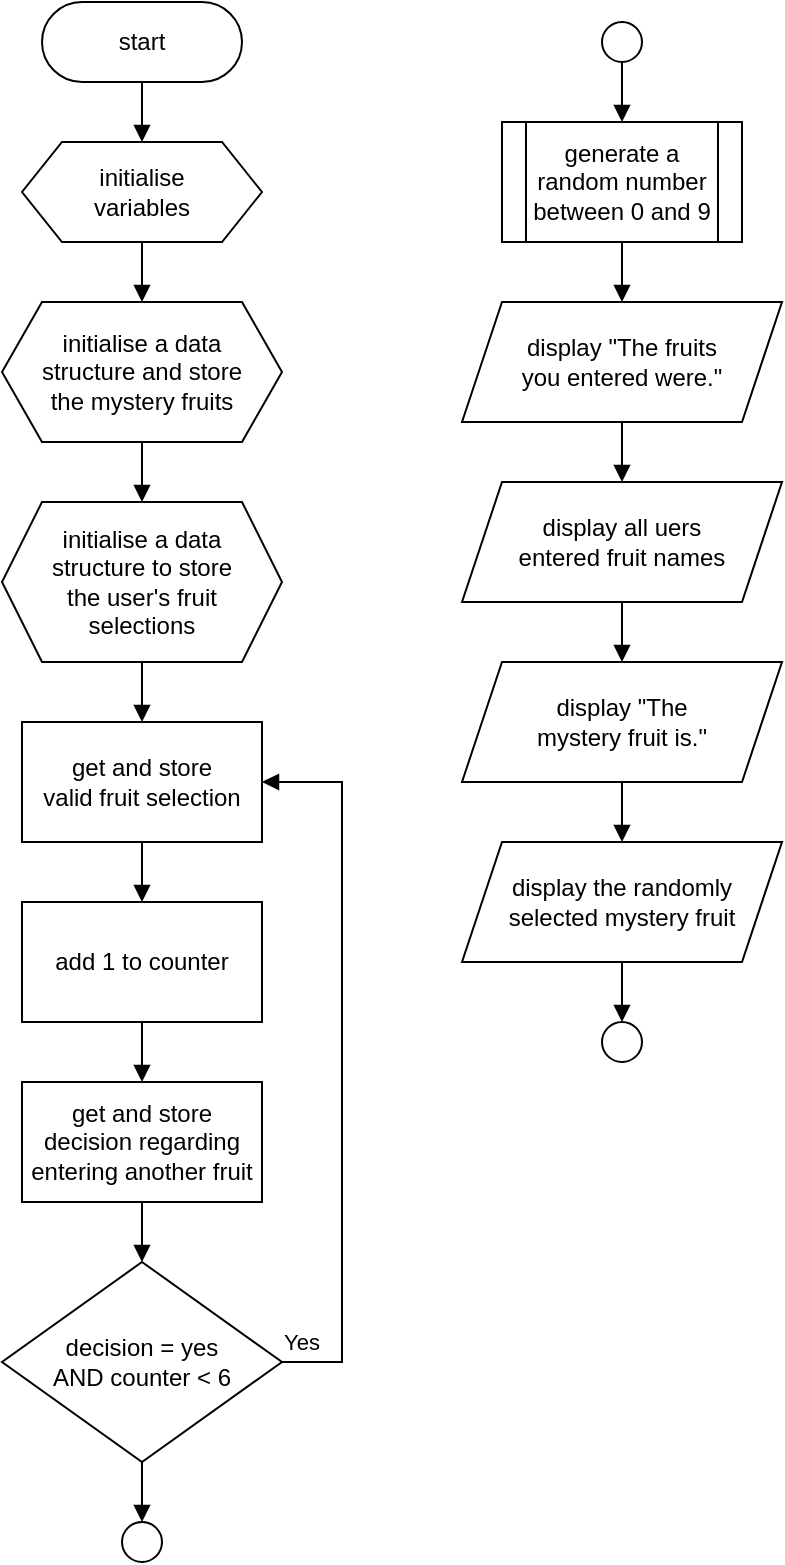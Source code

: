 <mxfile version="28.2.8" pages="3">
  <diagram id="UnCF6rD-unlMhEpgZadB" name="fc1">
    <mxGraphModel dx="874" dy="682" grid="1" gridSize="10" guides="1" tooltips="1" connect="1" arrows="1" fold="1" page="1" pageScale="1" pageWidth="827" pageHeight="1169" math="0" shadow="0">
      <root>
        <mxCell id="0" />
        <mxCell id="1" parent="0" />
        <mxCell id="a9hxufNLhdT7VvHR5Jhg-1" style="edgeStyle=orthogonalEdgeStyle;rounded=0;orthogonalLoop=1;jettySize=auto;html=1;exitX=0.5;exitY=1;exitDx=0;exitDy=0;entryX=0.5;entryY=0;entryDx=0;entryDy=0;endArrow=block;endFill=1;" edge="1" parent="1" source="SEFU3VxttO12UDObY1aq-1" target="SEFU3VxttO12UDObY1aq-2">
          <mxGeometry relative="1" as="geometry" />
        </mxCell>
        <mxCell id="SEFU3VxttO12UDObY1aq-1" value="start" style="rounded=1;whiteSpace=wrap;html=1;arcSize=50;" vertex="1" parent="1">
          <mxGeometry x="230" y="140" width="100" height="40" as="geometry" />
        </mxCell>
        <mxCell id="Og06lnaTqOTZz0ZLwlTL-1" style="edgeStyle=orthogonalEdgeStyle;rounded=0;orthogonalLoop=1;jettySize=auto;html=1;exitX=0.5;exitY=1;exitDx=0;exitDy=0;entryX=0.5;entryY=0;entryDx=0;entryDy=0;endArrow=block;endFill=1;" edge="1" parent="1" source="SEFU3VxttO12UDObY1aq-2" target="SEFU3VxttO12UDObY1aq-3">
          <mxGeometry relative="1" as="geometry" />
        </mxCell>
        <mxCell id="SEFU3VxttO12UDObY1aq-2" value="initialise&lt;div&gt;variables&lt;/div&gt;" style="shape=hexagon;perimeter=hexagonPerimeter2;whiteSpace=wrap;html=1;fixedSize=1;" vertex="1" parent="1">
          <mxGeometry x="220" y="210" width="120" height="50" as="geometry" />
        </mxCell>
        <mxCell id="Og06lnaTqOTZz0ZLwlTL-2" style="edgeStyle=orthogonalEdgeStyle;shape=connector;rounded=0;orthogonalLoop=1;jettySize=auto;html=1;exitX=0.5;exitY=1;exitDx=0;exitDy=0;entryX=0.5;entryY=0;entryDx=0;entryDy=0;strokeColor=default;align=center;verticalAlign=middle;fontFamily=Helvetica;fontSize=11;fontColor=default;labelBackgroundColor=default;endArrow=block;endFill=1;" edge="1" parent="1" source="SEFU3VxttO12UDObY1aq-3" target="SEFU3VxttO12UDObY1aq-4">
          <mxGeometry relative="1" as="geometry" />
        </mxCell>
        <mxCell id="SEFU3VxttO12UDObY1aq-3" value="initialise a data&lt;div&gt;structure and store&lt;/div&gt;&lt;div&gt;the mystery fruits&lt;/div&gt;" style="shape=hexagon;perimeter=hexagonPerimeter2;whiteSpace=wrap;html=1;fixedSize=1;" vertex="1" parent="1">
          <mxGeometry x="210" y="290" width="140" height="70" as="geometry" />
        </mxCell>
        <mxCell id="Og06lnaTqOTZz0ZLwlTL-3" style="edgeStyle=orthogonalEdgeStyle;shape=connector;rounded=0;orthogonalLoop=1;jettySize=auto;html=1;exitX=0.5;exitY=1;exitDx=0;exitDy=0;entryX=0.5;entryY=0;entryDx=0;entryDy=0;strokeColor=default;align=center;verticalAlign=middle;fontFamily=Helvetica;fontSize=11;fontColor=default;labelBackgroundColor=default;endArrow=block;endFill=1;" edge="1" parent="1" source="SEFU3VxttO12UDObY1aq-4" target="SEFU3VxttO12UDObY1aq-5">
          <mxGeometry relative="1" as="geometry" />
        </mxCell>
        <mxCell id="SEFU3VxttO12UDObY1aq-4" value="initialise a data&lt;div&gt;structure to store&lt;/div&gt;&lt;div&gt;the user&#39;s fruit&lt;/div&gt;&lt;div&gt;selections&lt;/div&gt;" style="shape=hexagon;perimeter=hexagonPerimeter2;whiteSpace=wrap;html=1;fixedSize=1;" vertex="1" parent="1">
          <mxGeometry x="210" y="390" width="140" height="80" as="geometry" />
        </mxCell>
        <mxCell id="Og06lnaTqOTZz0ZLwlTL-4" style="edgeStyle=orthogonalEdgeStyle;shape=connector;rounded=0;orthogonalLoop=1;jettySize=auto;html=1;exitX=0.5;exitY=1;exitDx=0;exitDy=0;entryX=0.5;entryY=0;entryDx=0;entryDy=0;strokeColor=default;align=center;verticalAlign=middle;fontFamily=Helvetica;fontSize=11;fontColor=default;labelBackgroundColor=default;endArrow=block;endFill=1;" edge="1" parent="1" source="SEFU3VxttO12UDObY1aq-5" target="SEFU3VxttO12UDObY1aq-6">
          <mxGeometry relative="1" as="geometry" />
        </mxCell>
        <mxCell id="SEFU3VxttO12UDObY1aq-5" value="get and store&lt;div&gt;valid fruit selection&lt;/div&gt;" style="rounded=0;whiteSpace=wrap;html=1;" vertex="1" parent="1">
          <mxGeometry x="220" y="500" width="120" height="60" as="geometry" />
        </mxCell>
        <mxCell id="Og06lnaTqOTZz0ZLwlTL-5" style="edgeStyle=orthogonalEdgeStyle;shape=connector;rounded=0;orthogonalLoop=1;jettySize=auto;html=1;exitX=0.5;exitY=1;exitDx=0;exitDy=0;entryX=0.5;entryY=0;entryDx=0;entryDy=0;strokeColor=default;align=center;verticalAlign=middle;fontFamily=Helvetica;fontSize=11;fontColor=default;labelBackgroundColor=default;endArrow=block;endFill=1;" edge="1" parent="1" source="SEFU3VxttO12UDObY1aq-6" target="SEFU3VxttO12UDObY1aq-7">
          <mxGeometry relative="1" as="geometry" />
        </mxCell>
        <mxCell id="SEFU3VxttO12UDObY1aq-6" value="add 1 to counter" style="rounded=0;whiteSpace=wrap;html=1;" vertex="1" parent="1">
          <mxGeometry x="220" y="590" width="120" height="60" as="geometry" />
        </mxCell>
        <mxCell id="Og06lnaTqOTZz0ZLwlTL-6" style="edgeStyle=orthogonalEdgeStyle;shape=connector;rounded=0;orthogonalLoop=1;jettySize=auto;html=1;exitX=0.5;exitY=1;exitDx=0;exitDy=0;entryX=0.5;entryY=0;entryDx=0;entryDy=0;strokeColor=default;align=center;verticalAlign=middle;fontFamily=Helvetica;fontSize=11;fontColor=default;labelBackgroundColor=default;endArrow=block;endFill=1;" edge="1" parent="1" source="SEFU3VxttO12UDObY1aq-7" target="SEFU3VxttO12UDObY1aq-8">
          <mxGeometry relative="1" as="geometry" />
        </mxCell>
        <mxCell id="SEFU3VxttO12UDObY1aq-7" value="get and store&lt;div&gt;decision regarding&lt;/div&gt;&lt;div&gt;entering another fruit&lt;/div&gt;" style="rounded=0;whiteSpace=wrap;html=1;" vertex="1" parent="1">
          <mxGeometry x="220" y="680" width="120" height="60" as="geometry" />
        </mxCell>
        <mxCell id="Og06lnaTqOTZz0ZLwlTL-7" style="edgeStyle=orthogonalEdgeStyle;shape=connector;rounded=0;orthogonalLoop=1;jettySize=auto;html=1;exitX=0.5;exitY=1;exitDx=0;exitDy=0;entryX=0.5;entryY=0;entryDx=0;entryDy=0;strokeColor=default;align=center;verticalAlign=middle;fontFamily=Helvetica;fontSize=11;fontColor=default;labelBackgroundColor=default;endArrow=block;endFill=1;" edge="1" parent="1" source="SEFU3VxttO12UDObY1aq-8" target="SEFU3VxttO12UDObY1aq-9">
          <mxGeometry relative="1" as="geometry" />
        </mxCell>
        <mxCell id="Og06lnaTqOTZz0ZLwlTL-8" style="edgeStyle=orthogonalEdgeStyle;shape=connector;rounded=0;orthogonalLoop=1;jettySize=auto;html=1;exitX=1;exitY=0.5;exitDx=0;exitDy=0;entryX=1;entryY=0.5;entryDx=0;entryDy=0;strokeColor=default;align=center;verticalAlign=middle;fontFamily=Helvetica;fontSize=11;fontColor=default;labelBackgroundColor=default;endArrow=block;endFill=1;startArrow=none;startFill=0;" edge="1" parent="1" source="SEFU3VxttO12UDObY1aq-8" target="SEFU3VxttO12UDObY1aq-5">
          <mxGeometry relative="1" as="geometry">
            <Array as="points">
              <mxPoint x="380" y="820" />
              <mxPoint x="380" y="530" />
            </Array>
          </mxGeometry>
        </mxCell>
        <mxCell id="SEFU3VxttO12UDObY1aq-8" value="decision = yes&lt;div&gt;AND counter &amp;lt; 6&lt;/div&gt;" style="rhombus;whiteSpace=wrap;html=1;" vertex="1" parent="1">
          <mxGeometry x="210" y="770" width="140" height="100" as="geometry" />
        </mxCell>
        <mxCell id="SEFU3VxttO12UDObY1aq-9" value="" style="ellipse;whiteSpace=wrap;html=1;aspect=fixed;" vertex="1" parent="1">
          <mxGeometry x="270" y="900" width="20" height="20" as="geometry" />
        </mxCell>
        <mxCell id="Og06lnaTqOTZz0ZLwlTL-11" style="edgeStyle=orthogonalEdgeStyle;shape=connector;rounded=0;orthogonalLoop=1;jettySize=auto;html=1;exitX=0.5;exitY=1;exitDx=0;exitDy=0;entryX=0.5;entryY=0;entryDx=0;entryDy=0;strokeColor=default;align=center;verticalAlign=middle;fontFamily=Helvetica;fontSize=11;fontColor=default;labelBackgroundColor=default;endArrow=block;endFill=1;" edge="1" parent="1" source="SEFU3VxttO12UDObY1aq-10" target="SEFU3VxttO12UDObY1aq-11">
          <mxGeometry relative="1" as="geometry" />
        </mxCell>
        <mxCell id="SEFU3VxttO12UDObY1aq-10" value="" style="ellipse;whiteSpace=wrap;html=1;aspect=fixed;" vertex="1" parent="1">
          <mxGeometry x="510" y="150" width="20" height="20" as="geometry" />
        </mxCell>
        <mxCell id="Og06lnaTqOTZz0ZLwlTL-12" style="edgeStyle=orthogonalEdgeStyle;shape=connector;rounded=0;orthogonalLoop=1;jettySize=auto;html=1;exitX=0.5;exitY=1;exitDx=0;exitDy=0;entryX=0.5;entryY=0;entryDx=0;entryDy=0;strokeColor=default;align=center;verticalAlign=middle;fontFamily=Helvetica;fontSize=11;fontColor=default;labelBackgroundColor=default;endArrow=block;endFill=1;" edge="1" parent="1" source="SEFU3VxttO12UDObY1aq-11" target="SEFU3VxttO12UDObY1aq-12">
          <mxGeometry relative="1" as="geometry" />
        </mxCell>
        <mxCell id="SEFU3VxttO12UDObY1aq-11" value="generate a&lt;div&gt;random number&lt;/div&gt;&lt;div&gt;between 0 and 9&lt;/div&gt;" style="shape=process;whiteSpace=wrap;html=1;backgroundOutline=1;" vertex="1" parent="1">
          <mxGeometry x="460" y="200" width="120" height="60" as="geometry" />
        </mxCell>
        <mxCell id="Og06lnaTqOTZz0ZLwlTL-13" style="edgeStyle=orthogonalEdgeStyle;shape=connector;rounded=0;orthogonalLoop=1;jettySize=auto;html=1;exitX=0.5;exitY=1;exitDx=0;exitDy=0;entryX=0.5;entryY=0;entryDx=0;entryDy=0;strokeColor=default;align=center;verticalAlign=middle;fontFamily=Helvetica;fontSize=11;fontColor=default;labelBackgroundColor=default;endArrow=block;endFill=1;" edge="1" parent="1" source="SEFU3VxttO12UDObY1aq-12" target="SEFU3VxttO12UDObY1aq-13">
          <mxGeometry relative="1" as="geometry" />
        </mxCell>
        <mxCell id="SEFU3VxttO12UDObY1aq-12" value="display &quot;The fruits&lt;div&gt;you entered were.&quot;&lt;/div&gt;" style="shape=parallelogram;perimeter=parallelogramPerimeter;whiteSpace=wrap;html=1;fixedSize=1;" vertex="1" parent="1">
          <mxGeometry x="440" y="290" width="160" height="60" as="geometry" />
        </mxCell>
        <mxCell id="Og06lnaTqOTZz0ZLwlTL-14" style="edgeStyle=orthogonalEdgeStyle;shape=connector;rounded=0;orthogonalLoop=1;jettySize=auto;html=1;exitX=0.5;exitY=1;exitDx=0;exitDy=0;entryX=0.5;entryY=0;entryDx=0;entryDy=0;strokeColor=default;align=center;verticalAlign=middle;fontFamily=Helvetica;fontSize=11;fontColor=default;labelBackgroundColor=default;endArrow=block;endFill=1;" edge="1" parent="1" source="SEFU3VxttO12UDObY1aq-13" target="SEFU3VxttO12UDObY1aq-14">
          <mxGeometry relative="1" as="geometry" />
        </mxCell>
        <mxCell id="SEFU3VxttO12UDObY1aq-13" value="display all uers&lt;div&gt;entered fruit names&lt;/div&gt;" style="shape=parallelogram;perimeter=parallelogramPerimeter;whiteSpace=wrap;html=1;fixedSize=1;" vertex="1" parent="1">
          <mxGeometry x="440" y="380" width="160" height="60" as="geometry" />
        </mxCell>
        <mxCell id="Og06lnaTqOTZz0ZLwlTL-15" style="edgeStyle=orthogonalEdgeStyle;shape=connector;rounded=0;orthogonalLoop=1;jettySize=auto;html=1;exitX=0.5;exitY=1;exitDx=0;exitDy=0;entryX=0.5;entryY=0;entryDx=0;entryDy=0;strokeColor=default;align=center;verticalAlign=middle;fontFamily=Helvetica;fontSize=11;fontColor=default;labelBackgroundColor=default;endArrow=block;endFill=1;" edge="1" parent="1" source="SEFU3VxttO12UDObY1aq-14" target="SEFU3VxttO12UDObY1aq-15">
          <mxGeometry relative="1" as="geometry" />
        </mxCell>
        <mxCell id="SEFU3VxttO12UDObY1aq-14" value="display &quot;The&lt;div&gt;mystery fruit is.&quot;&lt;/div&gt;" style="shape=parallelogram;perimeter=parallelogramPerimeter;whiteSpace=wrap;html=1;fixedSize=1;" vertex="1" parent="1">
          <mxGeometry x="440" y="470" width="160" height="60" as="geometry" />
        </mxCell>
        <mxCell id="Og06lnaTqOTZz0ZLwlTL-16" style="edgeStyle=orthogonalEdgeStyle;shape=connector;rounded=0;orthogonalLoop=1;jettySize=auto;html=1;exitX=0.5;exitY=1;exitDx=0;exitDy=0;entryX=0.5;entryY=0;entryDx=0;entryDy=0;strokeColor=default;align=center;verticalAlign=middle;fontFamily=Helvetica;fontSize=11;fontColor=default;labelBackgroundColor=default;endArrow=block;endFill=1;" edge="1" parent="1" source="SEFU3VxttO12UDObY1aq-15" target="SEFU3VxttO12UDObY1aq-16">
          <mxGeometry relative="1" as="geometry" />
        </mxCell>
        <mxCell id="SEFU3VxttO12UDObY1aq-15" value="display the randomly selected mystery fruit" style="shape=parallelogram;perimeter=parallelogramPerimeter;whiteSpace=wrap;html=1;fixedSize=1;" vertex="1" parent="1">
          <mxGeometry x="440" y="560" width="160" height="60" as="geometry" />
        </mxCell>
        <mxCell id="SEFU3VxttO12UDObY1aq-16" value="" style="ellipse;whiteSpace=wrap;html=1;aspect=fixed;" vertex="1" parent="1">
          <mxGeometry x="510" y="650" width="20" height="20" as="geometry" />
        </mxCell>
        <mxCell id="Og06lnaTqOTZz0ZLwlTL-9" value="Yes" style="text;html=1;whiteSpace=wrap;strokeColor=none;fillColor=none;align=center;verticalAlign=middle;rounded=0;fontFamily=Helvetica;fontSize=11;fontColor=default;labelBackgroundColor=default;" vertex="1" parent="1">
          <mxGeometry x="340" y="800" width="40" height="20" as="geometry" />
        </mxCell>
      </root>
    </mxGraphModel>
  </diagram>
  <diagram id="EeAadzVx2FTEmuIalZis" name="fc2">
    <mxGraphModel dx="1589" dy="1240" grid="1" gridSize="10" guides="1" tooltips="1" connect="1" arrows="1" fold="1" page="1" pageScale="1" pageWidth="827" pageHeight="1169" math="0" shadow="0">
      <root>
        <mxCell id="0" />
        <mxCell id="1" parent="0" />
        <mxCell id="REjOa7g4gELa2p3Js2_3-1" style="edgeStyle=orthogonalEdgeStyle;shape=connector;rounded=0;orthogonalLoop=1;jettySize=auto;html=1;exitX=0.5;exitY=1;exitDx=0;exitDy=0;entryX=0.5;entryY=0;entryDx=0;entryDy=0;strokeColor=default;align=center;verticalAlign=middle;fontFamily=Helvetica;fontSize=11;fontColor=default;labelBackgroundColor=default;endArrow=block;endFill=1;" edge="1" parent="1" source="zXU6aaeC9Ms-t5kNJ7PS-1" target="zXU6aaeC9Ms-t5kNJ7PS-2">
          <mxGeometry relative="1" as="geometry" />
        </mxCell>
        <mxCell id="zXU6aaeC9Ms-t5kNJ7PS-1" value="" style="ellipse;whiteSpace=wrap;html=1;aspect=fixed;" vertex="1" parent="1">
          <mxGeometry x="270" y="190" width="20" height="20" as="geometry" />
        </mxCell>
        <mxCell id="REjOa7g4gELa2p3Js2_3-2" style="edgeStyle=orthogonalEdgeStyle;shape=connector;rounded=0;orthogonalLoop=1;jettySize=auto;html=1;exitX=0.5;exitY=1;exitDx=0;exitDy=0;entryX=0.5;entryY=0;entryDx=0;entryDy=0;strokeColor=default;align=center;verticalAlign=middle;fontFamily=Helvetica;fontSize=11;fontColor=default;labelBackgroundColor=default;endArrow=block;endFill=1;" edge="1" parent="1" source="zXU6aaeC9Ms-t5kNJ7PS-2" target="zXU6aaeC9Ms-t5kNJ7PS-3">
          <mxGeometry relative="1" as="geometry" />
        </mxCell>
        <mxCell id="zXU6aaeC9Ms-t5kNJ7PS-2" value="add 1 to counter" style="rounded=0;whiteSpace=wrap;html=1;" vertex="1" parent="1">
          <mxGeometry x="220" y="240" width="120" height="60" as="geometry" />
        </mxCell>
        <mxCell id="REjOa7g4gELa2p3Js2_3-3" style="edgeStyle=orthogonalEdgeStyle;shape=connector;rounded=0;orthogonalLoop=1;jettySize=auto;html=1;exitX=0.5;exitY=1;exitDx=0;exitDy=0;entryX=0.5;entryY=0;entryDx=0;entryDy=0;strokeColor=default;align=center;verticalAlign=middle;fontFamily=Helvetica;fontSize=11;fontColor=default;labelBackgroundColor=default;endArrow=block;endFill=1;" edge="1" parent="1" source="zXU6aaeC9Ms-t5kNJ7PS-3" target="dDtnWfXWpHY-2bnRMbuC-1">
          <mxGeometry relative="1" as="geometry" />
        </mxCell>
        <mxCell id="REjOa7g4gELa2p3Js2_3-6" style="edgeStyle=orthogonalEdgeStyle;shape=connector;rounded=0;orthogonalLoop=1;jettySize=auto;html=1;exitX=1;exitY=0.5;exitDx=0;exitDy=0;entryX=0;entryY=0.5;entryDx=0;entryDy=0;strokeColor=default;align=center;verticalAlign=middle;fontFamily=Helvetica;fontSize=11;fontColor=default;labelBackgroundColor=default;endArrow=block;endFill=1;" edge="1" parent="1" source="zXU6aaeC9Ms-t5kNJ7PS-3" target="zXU6aaeC9Ms-t5kNJ7PS-6">
          <mxGeometry relative="1" as="geometry" />
        </mxCell>
        <mxCell id="zXU6aaeC9Ms-t5kNJ7PS-3" value="if counter &amp;lt; 3" style="rhombus;whiteSpace=wrap;html=1;" vertex="1" parent="1">
          <mxGeometry x="210" y="330" width="140" height="80" as="geometry" />
        </mxCell>
        <mxCell id="REjOa7g4gELa2p3Js2_3-5" style="edgeStyle=orthogonalEdgeStyle;shape=connector;rounded=0;orthogonalLoop=1;jettySize=auto;html=1;exitX=0.5;exitY=1;exitDx=0;exitDy=0;entryX=0.5;entryY=0;entryDx=0;entryDy=0;strokeColor=default;align=center;verticalAlign=middle;fontFamily=Helvetica;fontSize=11;fontColor=default;labelBackgroundColor=default;endArrow=block;endFill=1;" edge="1" parent="1" source="zXU6aaeC9Ms-t5kNJ7PS-5" target="zXU6aaeC9Ms-t5kNJ7PS-8">
          <mxGeometry relative="1" as="geometry" />
        </mxCell>
        <mxCell id="zXU6aaeC9Ms-t5kNJ7PS-5" value="display fruit&lt;div&gt;&lt;span style=&quot;background-color: transparent; color: light-dark(rgb(0, 0, 0), rgb(255, 255, 255));&quot;&gt;juice&amp;nbsp;&lt;/span&gt;&lt;span style=&quot;background-color: transparent; color: light-dark(rgb(0, 0, 0), rgb(255, 255, 255));&quot;&gt;message&lt;/span&gt;&lt;/div&gt;" style="shape=parallelogram;perimeter=parallelogramPerimeter;whiteSpace=wrap;html=1;fixedSize=1;" vertex="1" parent="1">
          <mxGeometry x="220" y="550" width="120" height="60" as="geometry" />
        </mxCell>
        <mxCell id="REjOa7g4gELa2p3Js2_3-8" style="edgeStyle=orthogonalEdgeStyle;shape=connector;rounded=0;orthogonalLoop=1;jettySize=auto;html=1;exitX=0.5;exitY=1;exitDx=0;exitDy=0;strokeColor=default;align=center;verticalAlign=middle;fontFamily=Helvetica;fontSize=11;fontColor=default;labelBackgroundColor=default;endArrow=block;endFill=1;" edge="1" parent="1" source="zXU6aaeC9Ms-t5kNJ7PS-6">
          <mxGeometry relative="1" as="geometry">
            <mxPoint x="280" y="650" as="targetPoint" />
            <Array as="points">
              <mxPoint x="520" y="650" />
            </Array>
          </mxGeometry>
        </mxCell>
        <mxCell id="zXU6aaeC9Ms-t5kNJ7PS-6" value="display&lt;div&gt;&lt;span style=&quot;background-color: transparent; color: light-dark(rgb(0, 0, 0), rgb(255, 255, 255));&quot;&gt;milkshake&lt;/span&gt;&lt;/div&gt;&lt;div&gt;&lt;span style=&quot;background-color: transparent; color: light-dark(rgb(0, 0, 0), rgb(255, 255, 255));&quot;&gt;message&lt;/span&gt;&lt;/div&gt;" style="shape=parallelogram;perimeter=parallelogramPerimeter;whiteSpace=wrap;html=1;fixedSize=1;" vertex="1" parent="1">
          <mxGeometry x="460" y="340" width="120" height="60" as="geometry" />
        </mxCell>
        <mxCell id="REjOa7g4gELa2p3Js2_3-9" style="edgeStyle=orthogonalEdgeStyle;shape=connector;rounded=0;orthogonalLoop=1;jettySize=auto;html=1;exitX=0.5;exitY=1;exitDx=0;exitDy=0;strokeColor=default;align=center;verticalAlign=middle;fontFamily=Helvetica;fontSize=11;fontColor=default;labelBackgroundColor=default;endArrow=block;endFill=1;" edge="1" parent="1" source="zXU6aaeC9Ms-t5kNJ7PS-7">
          <mxGeometry relative="1" as="geometry">
            <mxPoint x="280" y="630" as="targetPoint" />
            <Array as="points">
              <mxPoint x="440" y="630" />
            </Array>
          </mxGeometry>
        </mxCell>
        <mxCell id="zXU6aaeC9Ms-t5kNJ7PS-7" value="display&lt;div&gt;&lt;span style=&quot;background-color: transparent; color: light-dark(rgb(0, 0, 0), rgb(255, 255, 255));&quot;&gt;smoothie&lt;/span&gt;&lt;/div&gt;&lt;div&gt;&lt;span style=&quot;background-color: transparent; color: light-dark(rgb(0, 0, 0), rgb(255, 255, 255));&quot;&gt;message&lt;/span&gt;&lt;/div&gt;" style="shape=parallelogram;perimeter=parallelogramPerimeter;whiteSpace=wrap;html=1;fixedSize=1;" vertex="1" parent="1">
          <mxGeometry x="380" y="450" width="120" height="60" as="geometry" />
        </mxCell>
        <mxCell id="zXU6aaeC9Ms-t5kNJ7PS-8" value="end" style="rounded=1;whiteSpace=wrap;html=1;arcSize=50;" vertex="1" parent="1">
          <mxGeometry x="230" y="670" width="100" height="40" as="geometry" />
        </mxCell>
        <mxCell id="REjOa7g4gELa2p3Js2_3-4" style="edgeStyle=orthogonalEdgeStyle;shape=connector;rounded=0;orthogonalLoop=1;jettySize=auto;html=1;exitX=0.5;exitY=1;exitDx=0;exitDy=0;entryX=0.5;entryY=0;entryDx=0;entryDy=0;strokeColor=default;align=center;verticalAlign=middle;fontFamily=Helvetica;fontSize=11;fontColor=default;labelBackgroundColor=default;endArrow=block;endFill=1;" edge="1" parent="1" source="dDtnWfXWpHY-2bnRMbuC-1" target="zXU6aaeC9Ms-t5kNJ7PS-5">
          <mxGeometry relative="1" as="geometry" />
        </mxCell>
        <mxCell id="REjOa7g4gELa2p3Js2_3-7" style="edgeStyle=orthogonalEdgeStyle;shape=connector;rounded=0;orthogonalLoop=1;jettySize=auto;html=1;exitX=1;exitY=0.5;exitDx=0;exitDy=0;entryX=0;entryY=0.5;entryDx=0;entryDy=0;strokeColor=default;align=center;verticalAlign=middle;fontFamily=Helvetica;fontSize=11;fontColor=default;labelBackgroundColor=default;endArrow=block;endFill=1;" edge="1" parent="1" source="dDtnWfXWpHY-2bnRMbuC-1" target="zXU6aaeC9Ms-t5kNJ7PS-7">
          <mxGeometry relative="1" as="geometry" />
        </mxCell>
        <mxCell id="dDtnWfXWpHY-2bnRMbuC-1" value="if counter = 3 or 4" style="rhombus;whiteSpace=wrap;html=1;" vertex="1" parent="1">
          <mxGeometry x="210" y="440" width="140" height="80" as="geometry" />
        </mxCell>
        <mxCell id="KGDCByNBaSQ-1SMqYNfB-1" value="Yes" style="text;html=1;whiteSpace=wrap;strokeColor=none;fillColor=none;align=center;verticalAlign=middle;rounded=0;fontFamily=Helvetica;fontSize=11;fontColor=default;labelBackgroundColor=default;" vertex="1" parent="1">
          <mxGeometry x="350" y="350" width="40" height="20" as="geometry" />
        </mxCell>
        <mxCell id="KGDCByNBaSQ-1SMqYNfB-4" value="Yes" style="text;html=1;whiteSpace=wrap;strokeColor=none;fillColor=none;align=center;verticalAlign=middle;rounded=0;fontFamily=Helvetica;fontSize=11;fontColor=default;labelBackgroundColor=default;" vertex="1" parent="1">
          <mxGeometry x="350" y="460" width="40" height="20" as="geometry" />
        </mxCell>
        <mxCell id="KGDCByNBaSQ-1SMqYNfB-6" value="No" style="text;html=1;whiteSpace=wrap;strokeColor=none;fillColor=none;align=center;verticalAlign=middle;rounded=0;fontFamily=Helvetica;fontSize=11;fontColor=default;labelBackgroundColor=default;" vertex="1" parent="1">
          <mxGeometry x="280" y="520" width="40" height="20" as="geometry" />
        </mxCell>
      </root>
    </mxGraphModel>
  </diagram>
  <diagram id="rixkyah6m9kLtBdBK0iV" name="tt">
    <mxGraphModel dx="874" dy="682" grid="1" gridSize="10" guides="1" tooltips="1" connect="1" arrows="1" fold="1" page="1" pageScale="1" pageWidth="1169" pageHeight="827" math="0" shadow="0">
      <root>
        <mxCell id="0" />
        <mxCell id="1" parent="0" />
        <mxCell id="edKIq7crGZylfQP5pC1n-1" value="Normal" style="rounded=0;whiteSpace=wrap;html=1;align=left;verticalAlign=top;spacing=2;spacingLeft=4;spacingRight=4;strokeColor=default;" parent="1" vertex="1">
          <mxGeometry x="280" y="240" width="100" height="220" as="geometry" />
        </mxCell>
        <mxCell id="edKIq7crGZylfQP5pC1n-2" value="Selection 1:&lt;div&gt;&lt;b&gt;lemon&lt;/b&gt;&lt;/div&gt;&lt;div&gt;&lt;br&gt;&lt;/div&gt;&lt;div&gt;Selection 2:&lt;div&gt;&lt;b&gt;pear&lt;/b&gt;&lt;/div&gt;&lt;/div&gt;&lt;div&gt;&lt;br&gt;&lt;/div&gt;&lt;div&gt;Selection 3:&lt;div&gt;&lt;b&gt;peach&lt;/b&gt;&lt;/div&gt;&lt;/div&gt;&lt;div&gt;&lt;br&gt;&lt;/div&gt;&lt;div&gt;Selection 4:&lt;div&gt;&lt;b&gt;orange&lt;/b&gt;&lt;/div&gt;&lt;/div&gt;" style="rounded=0;whiteSpace=wrap;html=1;align=left;verticalAlign=top;spacing=2;spacingLeft=4;spacingRight=4;strokeColor=default;" parent="1" vertex="1">
          <mxGeometry x="370" y="240" width="120" height="220" as="geometry" />
        </mxCell>
        <mxCell id="edKIq7crGZylfQP5pC1n-3" value="" style="rounded=0;whiteSpace=wrap;html=1;align=left;verticalAlign=top;spacing=2;spacingLeft=4;spacingRight=4;strokeColor=default;" parent="1" vertex="1">
          <mxGeometry x="490" y="240" width="280" height="220" as="geometry" />
        </mxCell>
        <mxCell id="edKIq7crGZylfQP5pC1n-15" value="&lt;div&gt;Type of test&lt;/div&gt;" style="rounded=0;whiteSpace=wrap;html=1;align=left;verticalAlign=middle;spacing=2;spacingLeft=4;spacingRight=4;strokeColor=default;fillColor=#d4d4d4;fontStyle=1" parent="1" vertex="1">
          <mxGeometry x="280" y="200" width="100" height="40" as="geometry" />
        </mxCell>
        <mxCell id="edKIq7crGZylfQP5pC1n-16" value="User input" style="rounded=0;whiteSpace=wrap;html=1;align=left;verticalAlign=middle;spacing=2;spacingLeft=4;spacingRight=4;strokeColor=default;fillColor=#d4d4d4;fontStyle=1" parent="1" vertex="1">
          <mxGeometry x="370" y="200" width="120" height="40" as="geometry" />
        </mxCell>
        <mxCell id="edKIq7crGZylfQP5pC1n-17" value="&lt;div&gt;Expected output&lt;/div&gt;" style="rounded=0;whiteSpace=wrap;html=1;align=left;verticalAlign=middle;spacing=2;spacingLeft=4;spacingRight=4;strokeColor=default;fillColor=#d4d4d4;fontStyle=1" parent="1" vertex="1">
          <mxGeometry x="490" y="200" width="280" height="40" as="geometry" />
        </mxCell>
      </root>
    </mxGraphModel>
  </diagram>
</mxfile>
